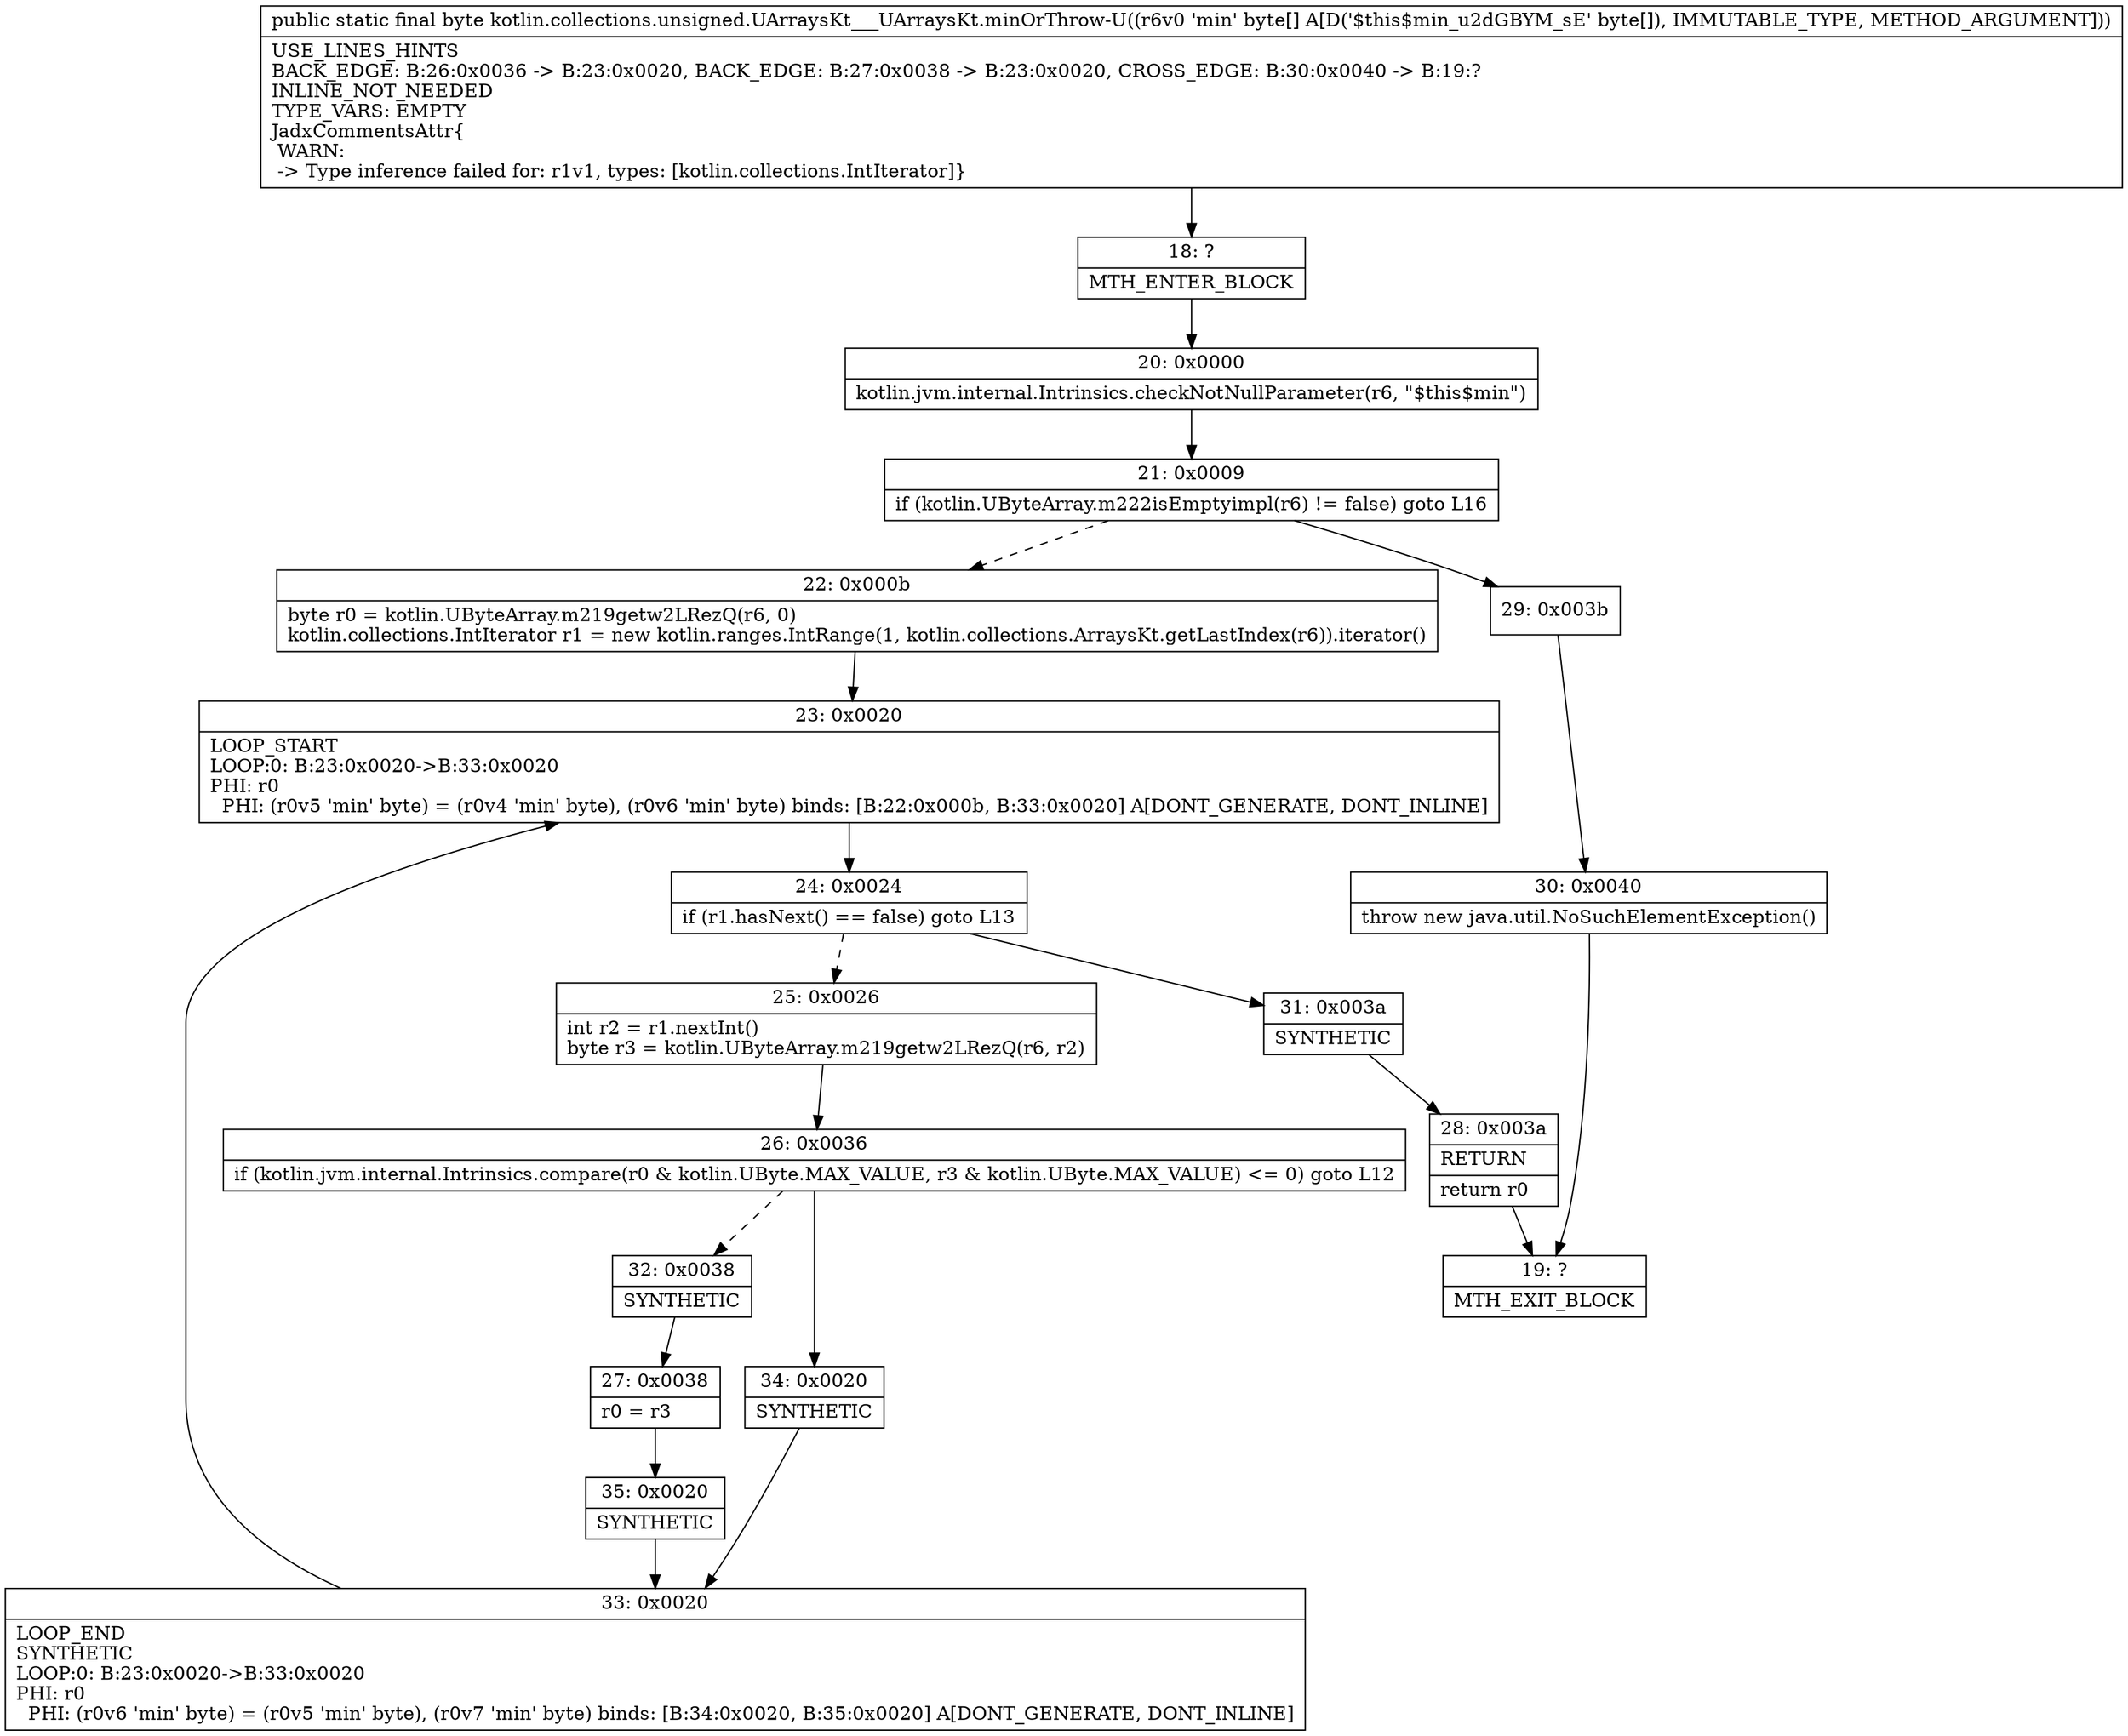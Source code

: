 digraph "CFG forkotlin.collections.unsigned.UArraysKt___UArraysKt.minOrThrow\-U([B)B" {
Node_18 [shape=record,label="{18\:\ ?|MTH_ENTER_BLOCK\l}"];
Node_20 [shape=record,label="{20\:\ 0x0000|kotlin.jvm.internal.Intrinsics.checkNotNullParameter(r6, \"$this$min\")\l}"];
Node_21 [shape=record,label="{21\:\ 0x0009|if (kotlin.UByteArray.m222isEmptyimpl(r6) != false) goto L16\l}"];
Node_22 [shape=record,label="{22\:\ 0x000b|byte r0 = kotlin.UByteArray.m219getw2LRezQ(r6, 0)\lkotlin.collections.IntIterator r1 = new kotlin.ranges.IntRange(1, kotlin.collections.ArraysKt.getLastIndex(r6)).iterator()\l}"];
Node_23 [shape=record,label="{23\:\ 0x0020|LOOP_START\lLOOP:0: B:23:0x0020\-\>B:33:0x0020\lPHI: r0 \l  PHI: (r0v5 'min' byte) = (r0v4 'min' byte), (r0v6 'min' byte) binds: [B:22:0x000b, B:33:0x0020] A[DONT_GENERATE, DONT_INLINE]\l}"];
Node_24 [shape=record,label="{24\:\ 0x0024|if (r1.hasNext() == false) goto L13\l}"];
Node_25 [shape=record,label="{25\:\ 0x0026|int r2 = r1.nextInt()\lbyte r3 = kotlin.UByteArray.m219getw2LRezQ(r6, r2)\l}"];
Node_26 [shape=record,label="{26\:\ 0x0036|if (kotlin.jvm.internal.Intrinsics.compare(r0 & kotlin.UByte.MAX_VALUE, r3 & kotlin.UByte.MAX_VALUE) \<= 0) goto L12\l}"];
Node_32 [shape=record,label="{32\:\ 0x0038|SYNTHETIC\l}"];
Node_27 [shape=record,label="{27\:\ 0x0038|r0 = r3\l}"];
Node_35 [shape=record,label="{35\:\ 0x0020|SYNTHETIC\l}"];
Node_33 [shape=record,label="{33\:\ 0x0020|LOOP_END\lSYNTHETIC\lLOOP:0: B:23:0x0020\-\>B:33:0x0020\lPHI: r0 \l  PHI: (r0v6 'min' byte) = (r0v5 'min' byte), (r0v7 'min' byte) binds: [B:34:0x0020, B:35:0x0020] A[DONT_GENERATE, DONT_INLINE]\l}"];
Node_34 [shape=record,label="{34\:\ 0x0020|SYNTHETIC\l}"];
Node_31 [shape=record,label="{31\:\ 0x003a|SYNTHETIC\l}"];
Node_28 [shape=record,label="{28\:\ 0x003a|RETURN\l|return r0\l}"];
Node_19 [shape=record,label="{19\:\ ?|MTH_EXIT_BLOCK\l}"];
Node_29 [shape=record,label="{29\:\ 0x003b}"];
Node_30 [shape=record,label="{30\:\ 0x0040|throw new java.util.NoSuchElementException()\l}"];
MethodNode[shape=record,label="{public static final byte kotlin.collections.unsigned.UArraysKt___UArraysKt.minOrThrow\-U((r6v0 'min' byte[] A[D('$this$min_u2dGBYM_sE' byte[]), IMMUTABLE_TYPE, METHOD_ARGUMENT]))  | USE_LINES_HINTS\lBACK_EDGE: B:26:0x0036 \-\> B:23:0x0020, BACK_EDGE: B:27:0x0038 \-\> B:23:0x0020, CROSS_EDGE: B:30:0x0040 \-\> B:19:?\lINLINE_NOT_NEEDED\lTYPE_VARS: EMPTY\lJadxCommentsAttr\{\l WARN: \l \-\> Type inference failed for: r1v1, types: [kotlin.collections.IntIterator]\}\l}"];
MethodNode -> Node_18;Node_18 -> Node_20;
Node_20 -> Node_21;
Node_21 -> Node_22[style=dashed];
Node_21 -> Node_29;
Node_22 -> Node_23;
Node_23 -> Node_24;
Node_24 -> Node_25[style=dashed];
Node_24 -> Node_31;
Node_25 -> Node_26;
Node_26 -> Node_32[style=dashed];
Node_26 -> Node_34;
Node_32 -> Node_27;
Node_27 -> Node_35;
Node_35 -> Node_33;
Node_33 -> Node_23;
Node_34 -> Node_33;
Node_31 -> Node_28;
Node_28 -> Node_19;
Node_29 -> Node_30;
Node_30 -> Node_19;
}


